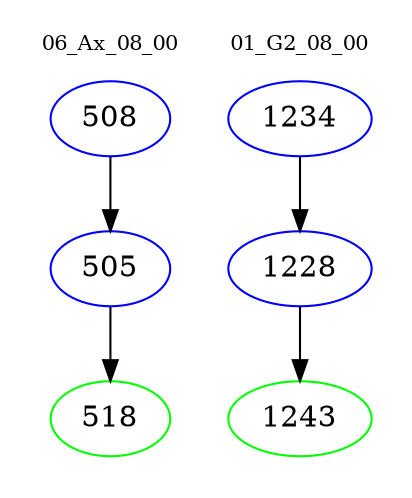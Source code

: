 digraph{
subgraph cluster_0 {
color = white
label = "06_Ax_08_00";
fontsize=10;
T0_508 [label="508", color="blue"]
T0_508 -> T0_505 [color="black"]
T0_505 [label="505", color="blue"]
T0_505 -> T0_518 [color="black"]
T0_518 [label="518", color="green"]
}
subgraph cluster_1 {
color = white
label = "01_G2_08_00";
fontsize=10;
T1_1234 [label="1234", color="blue"]
T1_1234 -> T1_1228 [color="black"]
T1_1228 [label="1228", color="blue"]
T1_1228 -> T1_1243 [color="black"]
T1_1243 [label="1243", color="green"]
}
}

